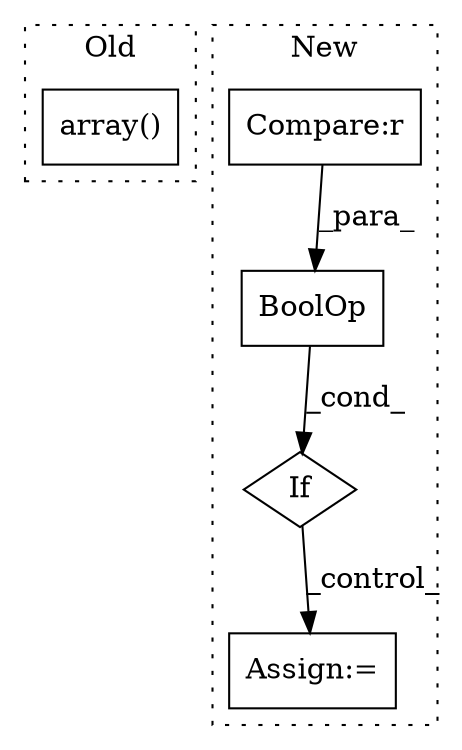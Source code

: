 digraph G {
subgraph cluster0 {
1 [label="array()" a="75" s="31183,31200" l="9,1" shape="box"];
label = "Old";
style="dotted";
}
subgraph cluster1 {
2 [label="BoolOp" a="72" s="30908" l="51" shape="box"];
3 [label="Compare:r" a="40" s="30908" l="26" shape="box"];
4 [label="If" a="96" s="30905" l="3" shape="diamond"];
5 [label="Assign:=" a="68" s="31059" l="3" shape="box"];
label = "New";
style="dotted";
}
2 -> 4 [label="_cond_"];
3 -> 2 [label="_para_"];
4 -> 5 [label="_control_"];
}